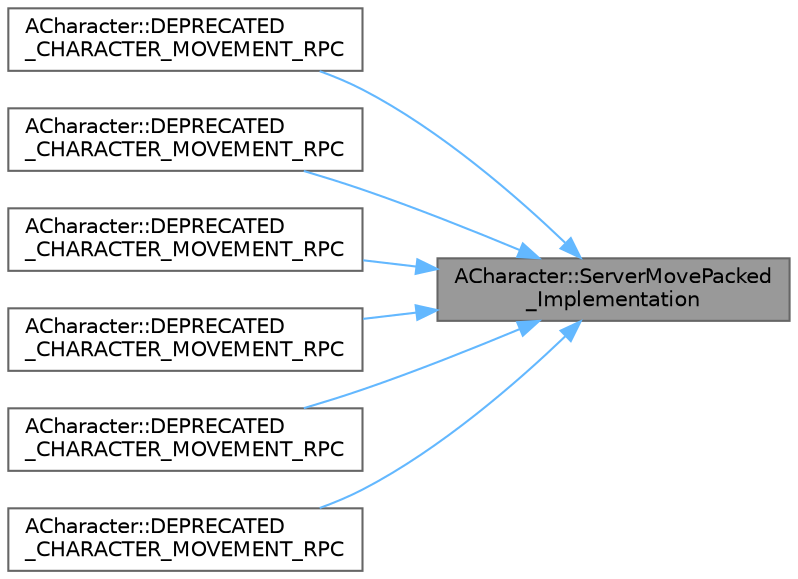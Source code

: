 digraph "ACharacter::ServerMovePacked_Implementation"
{
 // INTERACTIVE_SVG=YES
 // LATEX_PDF_SIZE
  bgcolor="transparent";
  edge [fontname=Helvetica,fontsize=10,labelfontname=Helvetica,labelfontsize=10];
  node [fontname=Helvetica,fontsize=10,shape=box,height=0.2,width=0.4];
  rankdir="RL";
  Node1 [id="Node000001",label="ACharacter::ServerMovePacked\l_Implementation",height=0.2,width=0.4,color="gray40", fillcolor="grey60", style="filled", fontcolor="black",tooltip=" "];
  Node1 -> Node2 [id="edge1_Node000001_Node000002",dir="back",color="steelblue1",style="solid",tooltip=" "];
  Node2 [id="Node000002",label="ACharacter::DEPRECATED\l_CHARACTER_MOVEMENT_RPC",height=0.2,width=0.4,color="grey40", fillcolor="white", style="filled",URL="$df/d70/classACharacter.html#abafda3f781acc46446e59f3dfac5d2b8",tooltip=" "];
  Node1 -> Node3 [id="edge2_Node000001_Node000003",dir="back",color="steelblue1",style="solid",tooltip=" "];
  Node3 [id="Node000003",label="ACharacter::DEPRECATED\l_CHARACTER_MOVEMENT_RPC",height=0.2,width=0.4,color="grey40", fillcolor="white", style="filled",URL="$df/d70/classACharacter.html#a465c1afcf2d7ec60be1a73adb3ad899e",tooltip=" "];
  Node1 -> Node4 [id="edge3_Node000001_Node000004",dir="back",color="steelblue1",style="solid",tooltip=" "];
  Node4 [id="Node000004",label="ACharacter::DEPRECATED\l_CHARACTER_MOVEMENT_RPC",height=0.2,width=0.4,color="grey40", fillcolor="white", style="filled",URL="$df/d70/classACharacter.html#a12f264888606beae87f4e2c304442e07",tooltip=" "];
  Node1 -> Node5 [id="edge4_Node000001_Node000005",dir="back",color="steelblue1",style="solid",tooltip=" "];
  Node5 [id="Node000005",label="ACharacter::DEPRECATED\l_CHARACTER_MOVEMENT_RPC",height=0.2,width=0.4,color="grey40", fillcolor="white", style="filled",URL="$df/d70/classACharacter.html#ac231e2e81eeeba00f5f55be1864987e2",tooltip=" "];
  Node1 -> Node6 [id="edge5_Node000001_Node000006",dir="back",color="steelblue1",style="solid",tooltip=" "];
  Node6 [id="Node000006",label="ACharacter::DEPRECATED\l_CHARACTER_MOVEMENT_RPC",height=0.2,width=0.4,color="grey40", fillcolor="white", style="filled",URL="$df/d70/classACharacter.html#a8988f606167a24589974a6c289f284f8",tooltip=" "];
  Node1 -> Node7 [id="edge6_Node000001_Node000007",dir="back",color="steelblue1",style="solid",tooltip=" "];
  Node7 [id="Node000007",label="ACharacter::DEPRECATED\l_CHARACTER_MOVEMENT_RPC",height=0.2,width=0.4,color="grey40", fillcolor="white", style="filled",URL="$df/d70/classACharacter.html#a334a8ff7a19e5409bc44101d423ecc20",tooltip=" "];
}
